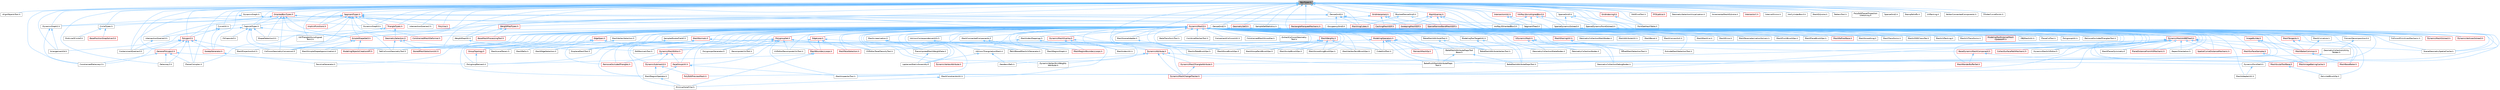 digraph "BoxTypes.h"
{
 // INTERACTIVE_SVG=YES
 // LATEX_PDF_SIZE
  bgcolor="transparent";
  edge [fontname=Helvetica,fontsize=10,labelfontname=Helvetica,labelfontsize=10];
  node [fontname=Helvetica,fontsize=10,shape=box,height=0.2,width=0.4];
  Node1 [id="Node000001",label="BoxTypes.h",height=0.2,width=0.4,color="gray40", fillcolor="grey60", style="filled", fontcolor="black",tooltip=" "];
  Node1 -> Node2 [id="edge1_Node000001_Node000002",dir="back",color="steelblue1",style="solid",tooltip=" "];
  Node2 [id="Node000002",label="AlignObjectsTool.h",height=0.2,width=0.4,color="grey40", fillcolor="white", style="filled",URL="$da/d25/AlignObjectsTool_8h.html",tooltip=" "];
  Node1 -> Node3 [id="edge2_Node000001_Node000003",dir="back",color="steelblue1",style="solid",tooltip=" "];
  Node3 [id="Node000003",label="Arrangement2d.h",height=0.2,width=0.4,color="grey40", fillcolor="white", style="filled",URL="$de/d7e/Arrangement2d_8h.html",tooltip=" "];
  Node1 -> Node4 [id="edge3_Node000001_Node000004",dir="back",color="steelblue1",style="solid",tooltip=" "];
  Node4 [id="Node000004",label="BlockedDenseGrid3.h",height=0.2,width=0.4,color="grey40", fillcolor="white", style="filled",URL="$d1/ddb/BlockedDenseGrid3_8h.html",tooltip=" "];
  Node4 -> Node5 [id="edge4_Node000004_Node000005",dir="back",color="steelblue1",style="solid",tooltip=" "];
  Node5 [id="Node000005",label="MarchingCubes.h",height=0.2,width=0.4,color="red", fillcolor="#FFF0F0", style="filled",URL="$d8/d16/MarchingCubes_8h.html",tooltip=" "];
  Node4 -> Node9 [id="edge5_Node000004_Node000009",dir="back",color="steelblue1",style="solid",tooltip=" "];
  Node9 [id="Node000009",label="SparseNarrowBandMeshSDF.h",height=0.2,width=0.4,color="red", fillcolor="#FFF0F0", style="filled",URL="$d2/d60/SparseNarrowBandMeshSDF_8h.html",tooltip=" "];
  Node1 -> Node10 [id="edge6_Node000001_Node000010",dir="back",color="steelblue1",style="solid",tooltip=" "];
  Node10 [id="Node000010",label="CapsuleTypes.h",height=0.2,width=0.4,color="grey40", fillcolor="white", style="filled",URL="$de/dcd/CapsuleTypes_8h.html",tooltip=" "];
  Node10 -> Node11 [id="edge7_Node000010_Node000011",dir="back",color="steelblue1",style="solid",tooltip=" "];
  Node11 [id="Node000011",label="CollisionGeometryConversion.h",height=0.2,width=0.4,color="grey40", fillcolor="white", style="filled",URL="$df/d0d/CollisionGeometryConversion_8h.html",tooltip=" "];
  Node10 -> Node12 [id="edge8_Node000010_Node000012",dir="back",color="steelblue1",style="solid",tooltip=" "];
  Node12 [id="Node000012",label="ContainmentQueries3.h",height=0.2,width=0.4,color="grey40", fillcolor="white", style="filled",URL="$d5/dc8/ContainmentQueries3_8h.html",tooltip=" "];
  Node10 -> Node13 [id="edge9_Node000010_Node000013",dir="back",color="steelblue1",style="solid",tooltip=" "];
  Node13 [id="Node000013",label="FitCapsule3.h",height=0.2,width=0.4,color="grey40", fillcolor="white", style="filled",URL="$d7/d15/FitCapsule3_8h.html",tooltip=" "];
  Node10 -> Node14 [id="edge10_Node000010_Node000014",dir="back",color="steelblue1",style="solid",tooltip=" "];
  Node14 [id="Node000014",label="IntersectionQueries3.h",height=0.2,width=0.4,color="grey40", fillcolor="white", style="filled",URL="$d6/d34/IntersectionQueries3_8h.html",tooltip=" "];
  Node14 -> Node12 [id="edge11_Node000014_Node000012",dir="back",color="steelblue1",style="solid",tooltip=" "];
  Node10 -> Node15 [id="edge12_Node000010_Node000015",dir="back",color="steelblue1",style="solid",tooltip=" "];
  Node15 [id="Node000015",label="SetCollisionGeometryTool.h",height=0.2,width=0.4,color="grey40", fillcolor="white", style="filled",URL="$d0/de6/SetCollisionGeometryTool_8h.html",tooltip=" "];
  Node10 -> Node16 [id="edge13_Node000010_Node000016",dir="back",color="steelblue1",style="solid",tooltip=" "];
  Node16 [id="Node000016",label="ShapeDetection3.h",height=0.2,width=0.4,color="grey40", fillcolor="white", style="filled",URL="$de/d18/ShapeDetection3_8h.html",tooltip=" "];
  Node10 -> Node17 [id="edge14_Node000010_Node000017",dir="back",color="steelblue1",style="solid",tooltip=" "];
  Node17 [id="Node000017",label="SimpleShapeSet3.h",height=0.2,width=0.4,color="red", fillcolor="#FFF0F0", style="filled",URL="$dc/ddb/SimpleShapeSet3_8h.html",tooltip=" "];
  Node17 -> Node11 [id="edge15_Node000017_Node000011",dir="back",color="steelblue1",style="solid",tooltip=" "];
  Node17 -> Node18 [id="edge16_Node000017_Node000018",dir="back",color="steelblue1",style="solid",tooltip=" "];
  Node18 [id="Node000018",label="MeshSimpleShapeApproximation.h",height=0.2,width=0.4,color="grey40", fillcolor="white", style="filled",URL="$dd/dc1/MeshSimpleShapeApproximation_8h.html",tooltip=" "];
  Node17 -> Node19 [id="edge17_Node000017_Node000019",dir="back",color="steelblue1",style="solid",tooltip=" "];
  Node19 [id="Node000019",label="ModelingObjectsCreationAPI.h",height=0.2,width=0.4,color="red", fillcolor="#FFF0F0", style="filled",URL="$df/d4c/ModelingObjectsCreationAPI_8h.html",tooltip=" "];
  Node1 -> Node43 [id="edge18_Node000001_Node000043",dir="back",color="steelblue1",style="solid",tooltip=" "];
  Node43 [id="Node000043",label="CircleTypes.h",height=0.2,width=0.4,color="grey40", fillcolor="white", style="filled",URL="$d0/d38/CircleTypes_8h.html",tooltip=" "];
  Node43 -> Node44 [id="edge19_Node000043_Node000044",dir="back",color="steelblue1",style="solid",tooltip=" "];
  Node44 [id="Node000044",label="BasePositionSnapSolver3.h",height=0.2,width=0.4,color="red", fillcolor="#FFF0F0", style="filled",URL="$d4/d62/BasePositionSnapSolver3_8h.html",tooltip=" "];
  Node43 -> Node51 [id="edge20_Node000043_Node000051",dir="back",color="steelblue1",style="solid",tooltip=" "];
  Node51 [id="Node000051",label="DistLine3Circle3.h",height=0.2,width=0.4,color="grey40", fillcolor="white", style="filled",URL="$dc/d29/DistLine3Circle3_8h.html",tooltip=" "];
  Node1 -> Node52 [id="edge21_Node000001_Node000052",dir="back",color="steelblue1",style="solid",tooltip=" "];
  Node52 [id="Node000052",label="CollisionPrimitivesMechanic.h",height=0.2,width=0.4,color="grey40", fillcolor="white", style="filled",URL="$d7/d16/CollisionPrimitivesMechanic_8h.html",tooltip=" "];
  Node1 -> Node53 [id="edge22_Node000001_Node000053",dir="back",color="steelblue1",style="solid",tooltip=" "];
  Node53 [id="Node000053",label="ConstrainedDelaunay2.h",height=0.2,width=0.4,color="grey40", fillcolor="white", style="filled",URL="$de/dbf/ConstrainedDelaunay2_8h.html",tooltip=" "];
  Node1 -> Node12 [id="edge23_Node000001_Node000012",dir="back",color="steelblue1",style="solid",tooltip=" "];
  Node1 -> Node54 [id="edge24_Node000001_Node000054",dir="back",color="steelblue1",style="solid",tooltip=" "];
  Node54 [id="Node000054",label="ConvexDecomposition3.h",height=0.2,width=0.4,color="grey40", fillcolor="white", style="filled",URL="$d4/d2b/ConvexDecomposition3_8h.html",tooltip=" "];
  Node54 -> Node55 [id="edge25_Node000054_Node000055",dir="back",color="steelblue1",style="solid",tooltip=" "];
  Node55 [id="Node000055",label="GeometryCollectionUtility\lNodes.h",height=0.2,width=0.4,color="grey40", fillcolor="white", style="filled",URL="$d7/da4/GeometryCollectionUtilityNodes_8h.html",tooltip=" "];
  Node55 -> Node56 [id="edge26_Node000055_Node000056",dir="back",color="steelblue1",style="solid",tooltip=" "];
  Node56 [id="Node000056",label="GeometryCollectionDebugNodes.h",height=0.2,width=0.4,color="grey40", fillcolor="white", style="filled",URL="$dd/d38/GeometryCollectionDebugNodes_8h.html",tooltip=" "];
  Node1 -> Node57 [id="edge27_Node000001_Node000057",dir="back",color="steelblue1",style="solid",tooltip=" "];
  Node57 [id="Node000057",label="CubeGridTool.h",height=0.2,width=0.4,color="grey40", fillcolor="white", style="filled",URL="$d3/d38/CubeGridTool_8h.html",tooltip=" "];
  Node1 -> Node58 [id="edge28_Node000001_Node000058",dir="back",color="steelblue1",style="solid",tooltip=" "];
  Node58 [id="Node000058",label="CurveUtil.h",height=0.2,width=0.4,color="grey40", fillcolor="white", style="filled",URL="$da/d1c/CurveUtil_8h.html",tooltip=" "];
  Node58 -> Node59 [id="edge29_Node000058_Node000059",dir="back",color="steelblue1",style="solid",tooltip=" "];
  Node59 [id="Node000059",label="Polygon2.h",height=0.2,width=0.4,color="red", fillcolor="#FFF0F0", style="filled",URL="$d7/d51/Polygon2_8h.html",tooltip=" "];
  Node59 -> Node3 [id="edge30_Node000059_Node000003",dir="back",color="steelblue1",style="solid",tooltip=" "];
  Node59 -> Node53 [id="edge31_Node000059_Node000053",dir="back",color="steelblue1",style="solid",tooltip=" "];
  Node59 -> Node61 [id="edge32_Node000059_Node000061",dir="back",color="steelblue1",style="solid",tooltip=" "];
  Node61 [id="Node000061",label="Delaunay2.h",height=0.2,width=0.4,color="grey40", fillcolor="white", style="filled",URL="$d2/d4c/Delaunay2_8h.html",tooltip=" "];
  Node59 -> Node62 [id="edge33_Node000059_Node000062",dir="back",color="steelblue1",style="solid",tooltip=" "];
  Node62 [id="Node000062",label="GeneralPolygon2.h",height=0.2,width=0.4,color="red", fillcolor="#FFF0F0", style="filled",URL="$d2/d10/GeneralPolygon2_8h.html",tooltip=" "];
  Node62 -> Node53 [id="edge34_Node000062_Node000053",dir="back",color="steelblue1",style="solid",tooltip=" "];
  Node62 -> Node61 [id="edge35_Node000062_Node000061",dir="back",color="steelblue1",style="solid",tooltip=" "];
  Node62 -> Node66 [id="edge36_Node000062_Node000066",dir="back",color="steelblue1",style="solid",tooltip=" "];
  Node66 [id="Node000066",label="PlanarComplex.h",height=0.2,width=0.4,color="grey40", fillcolor="white", style="filled",URL="$dc/dcc/PlanarComplex_8h.html",tooltip=" "];
  Node62 -> Node70 [id="edge37_Node000062_Node000070",dir="back",color="steelblue1",style="solid",tooltip=" "];
  Node70 [id="Node000070",label="PolygroupRemesh.h",height=0.2,width=0.4,color="grey40", fillcolor="white", style="filled",URL="$d7/df6/PolygroupRemesh_8h.html",tooltip=" "];
  Node59 -> Node71 [id="edge38_Node000059_Node000071",dir="back",color="steelblue1",style="solid",tooltip=" "];
  Node71 [id="Node000071",label="MeshProjectionHull.h",height=0.2,width=0.4,color="grey40", fillcolor="white", style="filled",URL="$dc/d5e/MeshProjectionHull_8h.html",tooltip=" "];
  Node59 -> Node66 [id="edge39_Node000059_Node000066",dir="back",color="steelblue1",style="solid",tooltip=" "];
  Node59 -> Node73 [id="edge40_Node000059_Node000073",dir="back",color="steelblue1",style="solid",tooltip=" "];
  Node73 [id="Node000073",label="SweepGenerator.h",height=0.2,width=0.4,color="red", fillcolor="#FFF0F0", style="filled",URL="$df/dab/SweepGenerator_8h.html",tooltip=" "];
  Node73 -> Node75 [id="edge41_Node000073_Node000075",dir="back",color="steelblue1",style="solid",tooltip=" "];
  Node75 [id="Node000075",label="RevolveGenerator.h",height=0.2,width=0.4,color="grey40", fillcolor="white", style="filled",URL="$dd/d0a/RevolveGenerator_8h.html",tooltip=" "];
  Node58 -> Node73 [id="edge42_Node000058_Node000073",dir="back",color="steelblue1",style="solid",tooltip=" "];
  Node1 -> Node61 [id="edge43_Node000001_Node000061",dir="back",color="steelblue1",style="solid",tooltip=" "];
  Node1 -> Node76 [id="edge44_Node000001_Node000076",dir="back",color="steelblue1",style="solid",tooltip=" "];
  Node76 [id="Node000076",label="DenseGrid2.h",height=0.2,width=0.4,color="grey40", fillcolor="white", style="filled",URL="$dc/d2e/DenseGrid2_8h.html",tooltip=" "];
  Node76 -> Node77 [id="edge45_Node000076_Node000077",dir="back",color="steelblue1",style="solid",tooltip=" "];
  Node77 [id="Node000077",label="ImageBuilder.h",height=0.2,width=0.4,color="red", fillcolor="#FFF0F0", style="filled",URL="$da/d4a/ImageBuilder_8h.html",tooltip=" "];
  Node77 -> Node78 [id="edge46_Node000077_Node000078",dir="back",color="steelblue1",style="solid",tooltip=" "];
  Node78 [id="Node000078",label="BakeMeshAttributeMapsTool.h",height=0.2,width=0.4,color="grey40", fillcolor="white", style="filled",URL="$d8/d14/BakeMeshAttributeMapsTool_8h.html",tooltip=" "];
  Node77 -> Node82 [id="edge47_Node000077_Node000082",dir="back",color="steelblue1",style="solid",tooltip=" "];
  Node82 [id="Node000082",label="BakeMultiMeshAttributeMaps\lTool.h",height=0.2,width=0.4,color="grey40", fillcolor="white", style="filled",URL="$d7/d65/BakeMultiMeshAttributeMapsTool_8h.html",tooltip=" "];
  Node77 -> Node87 [id="edge48_Node000077_Node000087",dir="back",color="steelblue1",style="solid",tooltip=" "];
  Node87 [id="Node000087",label="MeshBakerCommon.h",height=0.2,width=0.4,color="red", fillcolor="#FFF0F0", style="filled",URL="$d9/d92/MeshBakerCommon_8h.html",tooltip=" "];
  Node87 -> Node88 [id="edge49_Node000087_Node000088",dir="back",color="steelblue1",style="solid",tooltip=" "];
  Node88 [id="Node000088",label="MeshBaseBaker.h",height=0.2,width=0.4,color="red", fillcolor="#FFF0F0", style="filled",URL="$d7/ddc/MeshBaseBaker_8h.html",tooltip=" "];
  Node76 -> Node109 [id="edge50_Node000076_Node000109",dir="back",color="steelblue1",style="solid",tooltip=" "];
  Node109 [id="Node000109",label="MeshImageBakingCache.h",height=0.2,width=0.4,color="red", fillcolor="#FFF0F0", style="filled",URL="$dd/d09/MeshImageBakingCache_8h.html",tooltip=" "];
  Node76 -> Node111 [id="edge51_Node000076_Node000111",dir="back",color="steelblue1",style="solid",tooltip=" "];
  Node111 [id="Node000111",label="SampledScalarField2.h",height=0.2,width=0.4,color="grey40", fillcolor="white", style="filled",URL="$da/db2/SampledScalarField2_8h.html",tooltip=" "];
  Node111 -> Node112 [id="edge52_Node000111_Node000112",dir="back",color="steelblue1",style="solid",tooltip=" "];
  Node112 [id="Node000112",label="DisplaceMeshTool.h",height=0.2,width=0.4,color="grey40", fillcolor="white", style="filled",URL="$da/d28/DisplaceMeshTool_8h.html",tooltip=" "];
  Node1 -> Node113 [id="edge53_Node000001_Node000113",dir="back",color="steelblue1",style="solid",tooltip=" "];
  Node113 [id="Node000113",label="DenseGrid3.h",height=0.2,width=0.4,color="grey40", fillcolor="white", style="filled",URL="$d9/da6/DenseGrid3_8h.html",tooltip=" "];
  Node113 -> Node114 [id="edge54_Node000113_Node000114",dir="back",color="steelblue1",style="solid",tooltip=" "];
  Node114 [id="Node000114",label="CachingMeshSDF.h",height=0.2,width=0.4,color="red", fillcolor="#FFF0F0", style="filled",URL="$d3/de9/CachingMeshSDF_8h.html",tooltip=" "];
  Node113 -> Node11 [id="edge55_Node000113_Node000011",dir="back",color="steelblue1",style="solid",tooltip=" "];
  Node113 -> Node5 [id="edge56_Node000113_Node000005",dir="back",color="steelblue1",style="solid",tooltip=" "];
  Node113 -> Node115 [id="edge57_Node000113_Node000115",dir="back",color="steelblue1",style="solid",tooltip=" "];
  Node115 [id="Node000115",label="OccupancyGrid3.h",height=0.2,width=0.4,color="grey40", fillcolor="white", style="filled",URL="$d5/d63/OccupancyGrid3_8h.html",tooltip=" "];
  Node113 -> Node17 [id="edge58_Node000113_Node000017",dir="back",color="steelblue1",style="solid",tooltip=" "];
  Node113 -> Node116 [id="edge59_Node000113_Node000116",dir="back",color="steelblue1",style="solid",tooltip=" "];
  Node116 [id="Node000116",label="SweepingMeshSDF.h",height=0.2,width=0.4,color="red", fillcolor="#FFF0F0", style="filled",URL="$d9/d76/SweepingMeshSDF_8h.html",tooltip=" "];
  Node1 -> Node118 [id="edge60_Node000001_Node000118",dir="back",color="steelblue1",style="solid",tooltip=" "];
  Node118 [id="Node000118",label="DynamicGraph.h",height=0.2,width=0.4,color="grey40", fillcolor="white", style="filled",URL="$d9/d3f/DynamicGraph_8h.html",tooltip=" "];
  Node118 -> Node119 [id="edge61_Node000118_Node000119",dir="back",color="steelblue1",style="solid",tooltip=" "];
  Node119 [id="Node000119",label="DynamicGraph2.h",height=0.2,width=0.4,color="grey40", fillcolor="white", style="filled",URL="$df/d51/DynamicGraph2_8h.html",tooltip=" "];
  Node119 -> Node3 [id="edge62_Node000119_Node000003",dir="back",color="steelblue1",style="solid",tooltip=" "];
  Node119 -> Node53 [id="edge63_Node000119_Node000053",dir="back",color="steelblue1",style="solid",tooltip=" "];
  Node118 -> Node120 [id="edge64_Node000118_Node000120",dir="back",color="steelblue1",style="solid",tooltip=" "];
  Node120 [id="Node000120",label="DynamicGraph3.h",height=0.2,width=0.4,color="grey40", fillcolor="white", style="filled",URL="$dd/d8e/DynamicGraph3_8h.html",tooltip=" "];
  Node120 -> Node121 [id="edge65_Node000120_Node000121",dir="back",color="steelblue1",style="solid",tooltip=" "];
  Node121 [id="Node000121",label="ConstrainedMeshDeformer.h",height=0.2,width=0.4,color="red", fillcolor="#FFF0F0", style="filled",URL="$df/ddf/ConstrainedMeshDeformer_8h.html",tooltip=" "];
  Node1 -> Node119 [id="edge66_Node000001_Node000119",dir="back",color="steelblue1",style="solid",tooltip=" "];
  Node1 -> Node120 [id="edge67_Node000001_Node000120",dir="back",color="steelblue1",style="solid",tooltip=" "];
  Node1 -> Node124 [id="edge68_Node000001_Node000124",dir="back",color="steelblue1",style="solid",tooltip=" "];
  Node124 [id="Node000124",label="DynamicMesh3.h",height=0.2,width=0.4,color="red", fillcolor="#FFF0F0", style="filled",URL="$d5/d34/DynamicMesh3_8h.html",tooltip=" "];
  Node124 -> Node78 [id="edge69_Node000124_Node000078",dir="back",color="steelblue1",style="solid",tooltip=" "];
  Node124 -> Node81 [id="edge70_Node000124_Node000081",dir="back",color="steelblue1",style="solid",tooltip=" "];
  Node81 [id="Node000081",label="BakeMeshAttributeMapsTool\lBase.h",height=0.2,width=0.4,color="grey40", fillcolor="white", style="filled",URL="$dc/d68/BakeMeshAttributeMapsToolBase_8h.html",tooltip=" "];
  Node81 -> Node78 [id="edge71_Node000081_Node000078",dir="back",color="steelblue1",style="solid",tooltip=" "];
  Node81 -> Node82 [id="edge72_Node000081_Node000082",dir="back",color="steelblue1",style="solid",tooltip=" "];
  Node124 -> Node80 [id="edge73_Node000124_Node000080",dir="back",color="steelblue1",style="solid",tooltip=" "];
  Node80 [id="Node000080",label="BakeMeshAttributeTool.h",height=0.2,width=0.4,color="grey40", fillcolor="white", style="filled",URL="$d0/d82/BakeMeshAttributeTool_8h.html",tooltip=" "];
  Node80 -> Node81 [id="edge74_Node000080_Node000081",dir="back",color="steelblue1",style="solid",tooltip=" "];
  Node80 -> Node83 [id="edge75_Node000080_Node000083",dir="back",color="steelblue1",style="solid",tooltip=" "];
  Node83 [id="Node000083",label="BakeMeshAttributeVertexTool.h",height=0.2,width=0.4,color="grey40", fillcolor="white", style="filled",URL="$d6/d76/BakeMeshAttributeVertexTool_8h.html",tooltip=" "];
  Node124 -> Node83 [id="edge76_Node000124_Node000083",dir="back",color="steelblue1",style="solid",tooltip=" "];
  Node124 -> Node82 [id="edge77_Node000124_Node000082",dir="back",color="steelblue1",style="solid",tooltip=" "];
  Node124 -> Node125 [id="edge78_Node000124_Node000125",dir="back",color="steelblue1",style="solid",tooltip=" "];
  Node125 [id="Node000125",label="BakeTransformTool.h",height=0.2,width=0.4,color="grey40", fillcolor="white", style="filled",URL="$dc/d39/BakeTransformTool_8h.html",tooltip=" "];
  Node124 -> Node126 [id="edge79_Node000124_Node000126",dir="back",color="steelblue1",style="solid",tooltip=" "];
  Node126 [id="Node000126",label="BaseDynamicMeshComponent.h",height=0.2,width=0.4,color="red", fillcolor="#FFF0F0", style="filled",URL="$d3/df4/BaseDynamicMeshComponent_8h.html",tooltip=" "];
  Node126 -> Node139 [id="edge80_Node000126_Node000139",dir="back",color="steelblue1",style="solid",tooltip=" "];
  Node139 [id="Node000139",label="MeshRenderBufferSet.h",height=0.2,width=0.4,color="red", fillcolor="#FFF0F0", style="filled",URL="$de/dc2/MeshRenderBufferSet_8h.html",tooltip=" "];
  Node126 -> Node171 [id="edge81_Node000126_Node000171",dir="back",color="steelblue1",style="solid",tooltip=" "];
  Node171 [id="Node000171",label="MeshSculptToolBase.h",height=0.2,width=0.4,color="red", fillcolor="#FFF0F0", style="filled",URL="$d8/d2a/MeshSculptToolBase_8h.html",tooltip=" "];
  Node171 -> Node173 [id="edge82_Node000171_Node000173",dir="back",color="steelblue1",style="solid",tooltip=" "];
  Node173 [id="Node000173",label="KelvinletBrushOp.h",height=0.2,width=0.4,color="grey40", fillcolor="white", style="filled",URL="$d9/d5c/KelvinletBrushOp_8h.html",tooltip=" "];
  Node124 -> Node150 [id="edge83_Node000124_Node000150",dir="back",color="steelblue1",style="solid",tooltip=" "];
  Node150 [id="Node000150",label="BaseMeshProcessingTool.h",height=0.2,width=0.4,color="red", fillcolor="#FFF0F0", style="filled",URL="$d4/d77/BaseMeshProcessingTool_8h.html",tooltip=" "];
  Node124 -> Node188 [id="edge84_Node000124_Node000188",dir="back",color="steelblue1",style="solid",tooltip=" "];
  Node188 [id="Node000188",label="CollectSurfacePathMechanic.h",height=0.2,width=0.4,color="red", fillcolor="#FFF0F0", style="filled",URL="$d5/dd0/CollectSurfacePathMechanic_8h.html",tooltip=" "];
  Node124 -> Node11 [id="edge85_Node000124_Node000011",dir="back",color="steelblue1",style="solid",tooltip=" "];
  Node124 -> Node28 [id="edge86_Node000124_Node000028",dir="back",color="steelblue1",style="solid",tooltip=" "];
  Node28 [id="Node000028",label="CombineMeshesTool.h",height=0.2,width=0.4,color="grey40", fillcolor="white", style="filled",URL="$dd/da3/CombineMeshesTool_8h.html",tooltip=" "];
  Node124 -> Node189 [id="edge87_Node000124_Node000189",dir="back",color="steelblue1",style="solid",tooltip=" "];
  Node189 [id="Node000189",label="ComponentCollisionUtil.h",height=0.2,width=0.4,color="grey40", fillcolor="white", style="filled",URL="$d9/d1c/ComponentCollisionUtil_8h.html",tooltip=" "];
  Node124 -> Node121 [id="edge88_Node000124_Node000121",dir="back",color="steelblue1",style="solid",tooltip=" "];
  Node124 -> Node190 [id="edge89_Node000124_Node000190",dir="back",color="steelblue1",style="solid",tooltip=" "];
  Node190 [id="Node000190",label="ConstrainedMeshSmoother.h",height=0.2,width=0.4,color="grey40", fillcolor="white", style="filled",URL="$d7/d9e/ConstrainedMeshSmoother_8h.html",tooltip=" "];
  Node124 -> Node54 [id="edge90_Node000124_Node000054",dir="back",color="steelblue1",style="solid",tooltip=" "];
  Node124 -> Node112 [id="edge91_Node000124_Node000112",dir="back",color="steelblue1",style="solid",tooltip=" "];
  Node124 -> Node191 [id="edge92_Node000124_Node000191",dir="back",color="steelblue1",style="solid",tooltip=" "];
  Node191 [id="Node000191",label="DynamicAttribute.h",height=0.2,width=0.4,color="red", fillcolor="#FFF0F0", style="filled",URL="$d8/db1/DynamicAttribute_8h.html",tooltip=" "];
  Node191 -> Node194 [id="edge93_Node000191_Node000194",dir="back",color="steelblue1",style="solid",tooltip=" "];
  Node194 [id="Node000194",label="DynamicMeshChangeTracker.h",height=0.2,width=0.4,color="red", fillcolor="#FFF0F0", style="filled",URL="$dd/df0/DynamicMeshChangeTracker_8h.html",tooltip=" "];
  Node191 -> Node279 [id="edge94_Node000191_Node000279",dir="back",color="steelblue1",style="solid",tooltip=" "];
  Node279 [id="Node000279",label="DynamicMeshTriangleAttribute.h",height=0.2,width=0.4,color="red", fillcolor="#FFF0F0", style="filled",URL="$d0/d85/DynamicMeshTriangleAttribute_8h.html",tooltip=" "];
  Node279 -> Node194 [id="edge95_Node000279_Node000194",dir="back",color="steelblue1",style="solid",tooltip=" "];
  Node191 -> Node280 [id="edge96_Node000191_Node000280",dir="back",color="steelblue1",style="solid",tooltip=" "];
  Node280 [id="Node000280",label="DynamicPointSet3.h",height=0.2,width=0.4,color="grey40", fillcolor="white", style="filled",URL="$d3/d32/DynamicPointSet3_8h.html",tooltip=" "];
  Node280 -> Node281 [id="edge97_Node000280_Node000281",dir="back",color="steelblue1",style="solid",tooltip=" "];
  Node281 [id="Node000281",label="MeshAdapterUtil.h",height=0.2,width=0.4,color="grey40", fillcolor="white", style="filled",URL="$d7/d6b/MeshAdapterUtil_8h.html",tooltip=" "];
  Node191 -> Node282 [id="edge98_Node000191_Node000282",dir="back",color="steelblue1",style="solid",tooltip=" "];
  Node282 [id="Node000282",label="DynamicVertexAttribute.h",height=0.2,width=0.4,color="red", fillcolor="#FFF0F0", style="filled",URL="$d4/de7/DynamicVertexAttribute_8h.html",tooltip=" "];
  Node191 -> Node283 [id="edge99_Node000191_Node000283",dir="back",color="steelblue1",style="solid",tooltip=" "];
  Node283 [id="Node000283",label="DynamicVertexSkinWeights\lAttribute.h",height=0.2,width=0.4,color="grey40", fillcolor="white", style="filled",URL="$db/d5b/DynamicVertexSkinWeightsAttribute_8h.html",tooltip=" "];
  Node124 -> Node284 [id="edge100_Node000124_Node000284",dir="back",color="steelblue1",style="solid",tooltip=" "];
  Node284 [id="Node000284",label="DynamicMeshAABBTree3.h",height=0.2,width=0.4,color="red", fillcolor="#FFF0F0", style="filled",URL="$d5/d0d/DynamicMeshAABBTree3_8h.html",tooltip=" "];
  Node284 -> Node78 [id="edge101_Node000284_Node000078",dir="back",color="steelblue1",style="solid",tooltip=" "];
  Node284 -> Node83 [id="edge102_Node000284_Node000083",dir="back",color="steelblue1",style="solid",tooltip=" "];
  Node284 -> Node188 [id="edge103_Node000284_Node000188",dir="back",color="steelblue1",style="solid",tooltip=" "];
  Node284 -> Node57 [id="edge104_Node000284_Node000057",dir="back",color="steelblue1",style="solid",tooltip=" "];
  Node284 -> Node221 [id="edge105_Node000284_Node000221",dir="back",color="steelblue1",style="solid",tooltip=" "];
  Node221 [id="Node000221",label="DynamicMeshUVEditor.h",height=0.2,width=0.4,color="grey40", fillcolor="white", style="filled",URL="$d9/d1e/DynamicMeshUVEditor_8h.html",tooltip=" "];
  Node284 -> Node87 [id="edge106_Node000284_Node000087",dir="back",color="steelblue1",style="solid",tooltip=" "];
  Node284 -> Node88 [id="edge107_Node000284_Node000088",dir="back",color="steelblue1",style="solid",tooltip=" "];
  Node284 -> Node109 [id="edge108_Node000284_Node000109",dir="back",color="steelblue1",style="solid",tooltip=" "];
  Node284 -> Node148 [id="edge109_Node000284_Node000148",dir="back",color="steelblue1",style="solid",tooltip=" "];
  Node148 [id="Node000148",label="MeshInspectorTool.h",height=0.2,width=0.4,color="grey40", fillcolor="white", style="filled",URL="$de/da1/MeshInspectorTool_8h.html",tooltip=" "];
  Node284 -> Node290 [id="edge110_Node000284_Node000290",dir="back",color="steelblue1",style="solid",tooltip=" "];
  Node290 [id="Node000290",label="MeshPlanarSymmetry.h",height=0.2,width=0.4,color="grey40", fillcolor="white", style="filled",URL="$d7/d1d/MeshPlanarSymmetry_8h.html",tooltip=" "];
  Node284 -> Node245 [id="edge111_Node000284_Node000245",dir="back",color="steelblue1",style="solid",tooltip=" "];
  Node245 [id="Node000245",label="MeshSurfaceSampler.h",height=0.2,width=0.4,color="red", fillcolor="#FFF0F0", style="filled",URL="$de/d0c/MeshSurfaceSampler_8h.html",tooltip=" "];
  Node245 -> Node109 [id="edge112_Node000245_Node000109",dir="back",color="steelblue1",style="solid",tooltip=" "];
  Node284 -> Node291 [id="edge113_Node000284_Node000291",dir="back",color="steelblue1",style="solid",tooltip=" "];
  Node291 [id="Node000291",label="PlaneDistanceFromHitMechanic.h",height=0.2,width=0.4,color="red", fillcolor="#FFF0F0", style="filled",URL="$dc/dea/PlaneDistanceFromHitMechanic_8h.html",tooltip=" "];
  Node284 -> Node166 [id="edge114_Node000284_Node000166",dir="back",color="steelblue1",style="solid",tooltip=" "];
  Node166 [id="Node000166",label="PolyEditPreviewMesh.h",height=0.2,width=0.4,color="red", fillcolor="#FFF0F0", style="filled",URL="$d2/de8/PolyEditPreviewMesh_8h.html",tooltip=" "];
  Node284 -> Node297 [id="edge115_Node000284_Node000297",dir="back",color="steelblue1",style="solid",tooltip=" "];
  Node297 [id="Node000297",label="RemeshMeshOp.h",height=0.2,width=0.4,color="red", fillcolor="#FFF0F0", style="filled",URL="$d5/d2c/RemeshMeshOp_8h.html",tooltip=" "];
  Node284 -> Node298 [id="edge116_Node000284_Node000298",dir="back",color="steelblue1",style="solid",tooltip=" "];
  Node298 [id="Node000298",label="RepairOrientation.h",height=0.2,width=0.4,color="grey40", fillcolor="white", style="filled",URL="$dc/d47/RepairOrientation_8h.html",tooltip=" "];
  Node284 -> Node170 [id="edge117_Node000284_Node000170",dir="back",color="steelblue1",style="solid",tooltip=" "];
  Node170 [id="Node000170",label="SceneGeometrySpatialCache.h",height=0.2,width=0.4,color="grey40", fillcolor="white", style="filled",URL="$d6/d6f/SceneGeometrySpatialCache_8h.html",tooltip=" "];
  Node284 -> Node299 [id="edge118_Node000284_Node000299",dir="back",color="steelblue1",style="solid",tooltip=" "];
  Node299 [id="Node000299",label="SpatialCurveDistanceMechanic.h",height=0.2,width=0.4,color="red", fillcolor="#FFF0F0", style="filled",URL="$d3/d29/SpatialCurveDistanceMechanic_8h.html",tooltip=" "];
  Node284 -> Node169 [id="edge119_Node000284_Node000169",dir="back",color="steelblue1",style="solid",tooltip=" "];
  Node169 [id="Node000169",label="UVEditorTexelDensityTool.h",height=0.2,width=0.4,color="grey40", fillcolor="white", style="filled",URL="$d0/d8b/UVEditorTexelDensityTool_8h.html",tooltip=" "];
  Node124 -> Node194 [id="edge120_Node000124_Node000194",dir="back",color="steelblue1",style="solid",tooltip=" "];
  Node124 -> Node208 [id="edge121_Node000124_Node000208",dir="back",color="steelblue1",style="solid",tooltip=" "];
  Node208 [id="Node000208",label="DynamicMeshEditor.h",height=0.2,width=0.4,color="red", fillcolor="#FFF0F0", style="filled",URL="$d2/db3/DynamicMeshEditor_8h.html",tooltip=" "];
  Node208 -> Node209 [id="edge122_Node000208_Node000209",dir="back",color="steelblue1",style="solid",tooltip=" "];
  Node209 [id="Node000209",label="DynamicSubmesh3.h",height=0.2,width=0.4,color="red", fillcolor="#FFF0F0", style="filled",URL="$df/d5e/DynamicSubmesh3_8h.html",tooltip=" "];
  Node209 -> Node210 [id="edge123_Node000209_Node000210",dir="back",color="steelblue1",style="solid",tooltip=" "];
  Node210 [id="Node000210",label="MeshRegionOperator.h",height=0.2,width=0.4,color="grey40", fillcolor="white", style="filled",URL="$db/d2c/MeshRegionOperator_8h.html",tooltip=" "];
  Node210 -> Node211 [id="edge124_Node000210_Node000211",dir="back",color="steelblue1",style="solid",tooltip=" "];
  Node211 [id="Node000211",label="MinimalHoleFiller.h",height=0.2,width=0.4,color="grey40", fillcolor="white", style="filled",URL="$dc/d8e/MinimalHoleFiller_8h.html",tooltip=" "];
  Node209 -> Node166 [id="edge125_Node000209_Node000166",dir="back",color="steelblue1",style="solid",tooltip=" "];
  Node208 -> Node215 [id="edge126_Node000208_Node000215",dir="back",color="steelblue1",style="solid",tooltip=" "];
  Node215 [id="Node000215",label="FaceGroupUtil.h",height=0.2,width=0.4,color="red", fillcolor="#FFF0F0", style="filled",URL="$d6/d29/FaceGroupUtil_8h.html",tooltip=" "];
  Node215 -> Node148 [id="edge127_Node000215_Node000148",dir="back",color="steelblue1",style="solid",tooltip=" "];
  Node215 -> Node210 [id="edge128_Node000215_Node000210",dir="back",color="steelblue1",style="solid",tooltip=" "];
  Node208 -> Node219 [id="edge129_Node000208_Node000219",dir="back",color="steelblue1",style="solid",tooltip=" "];
  Node219 [id="Node000219",label="RemoveOccludedTriangles.h",height=0.2,width=0.4,color="red", fillcolor="#FFF0F0", style="filled",URL="$dc/d7b/RemoveOccludedTriangles_8h.html",tooltip=" "];
  Node124 -> Node300 [id="edge130_Node000124_Node000300",dir="back",color="steelblue1",style="solid",tooltip=" "];
  Node300 [id="Node000300",label="DynamicMeshOctree3.h",height=0.2,width=0.4,color="red", fillcolor="#FFF0F0", style="filled",URL="$d8/d9f/DynamicMeshOctree3_8h.html",tooltip=" "];
  Node124 -> Node301 [id="edge131_Node000124_Node000301",dir="back",color="steelblue1",style="solid",tooltip=" "];
  Node301 [id="Node000301",label="DynamicMeshOverlay.h",height=0.2,width=0.4,color="red", fillcolor="#FFF0F0", style="filled",URL="$de/d26/DynamicMeshOverlay_8h.html",tooltip=" "];
  Node301 -> Node194 [id="edge132_Node000301_Node000194",dir="back",color="steelblue1",style="solid",tooltip=" "];
  Node301 -> Node302 [id="edge133_Node000301_Node000302",dir="back",color="steelblue1",style="solid",tooltip=" "];
  Node302 [id="Node000302",label="MeshIndexUtil.h",height=0.2,width=0.4,color="grey40", fillcolor="white", style="filled",URL="$db/d70/MeshIndexUtil_8h.html",tooltip=" "];
  Node301 -> Node303 [id="edge134_Node000301_Node000303",dir="back",color="steelblue1",style="solid",tooltip=" "];
  Node303 [id="Node000303",label="MeshRegionBoundaryLoops.h",height=0.2,width=0.4,color="red", fillcolor="#FFF0F0", style="filled",URL="$d0/d20/MeshRegionBoundaryLoops_8h.html",tooltip=" "];
  Node124 -> Node279 [id="edge135_Node000124_Node000279",dir="back",color="steelblue1",style="solid",tooltip=" "];
  Node124 -> Node221 [id="edge136_Node000124_Node000221",dir="back",color="steelblue1",style="solid",tooltip=" "];
  Node124 -> Node209 [id="edge137_Node000124_Node000209",dir="back",color="steelblue1",style="solid",tooltip=" "];
  Node124 -> Node282 [id="edge138_Node000124_Node000282",dir="back",color="steelblue1",style="solid",tooltip=" "];
  Node124 -> Node283 [id="edge139_Node000124_Node000283",dir="back",color="steelblue1",style="solid",tooltip=" "];
  Node124 -> Node307 [id="edge140_Node000124_Node000307",dir="back",color="steelblue1",style="solid",tooltip=" "];
  Node307 [id="Node000307",label="DynamicVerticesOctree3.h",height=0.2,width=0.4,color="red", fillcolor="#FFF0F0", style="filled",URL="$df/d7e/DynamicVerticesOctree3_8h.html",tooltip=" "];
  Node124 -> Node308 [id="edge141_Node000124_Node000308",dir="back",color="steelblue1",style="solid",tooltip=" "];
  Node308 [id="Node000308",label="EdgeLoop.h",height=0.2,width=0.4,color="red", fillcolor="#FFF0F0", style="filled",URL="$d7/df0/EdgeLoop_8h.html",tooltip=" "];
  Node308 -> Node208 [id="edge142_Node000308_Node000208",dir="back",color="steelblue1",style="solid",tooltip=" "];
  Node308 -> Node309 [id="edge143_Node000308_Node000309",dir="back",color="steelblue1",style="solid",tooltip=" "];
  Node309 [id="Node000309",label="MeshBoundaryLoops.h",height=0.2,width=0.4,color="red", fillcolor="#FFF0F0", style="filled",URL="$d2/d9c/MeshBoundaryLoops_8h.html",tooltip=" "];
  Node309 -> Node211 [id="edge144_Node000309_Node000211",dir="back",color="steelblue1",style="solid",tooltip=" "];
  Node309 -> Node70 [id="edge145_Node000309_Node000070",dir="back",color="steelblue1",style="solid",tooltip=" "];
  Node308 -> Node310 [id="edge146_Node000308_Node000310",dir="back",color="steelblue1",style="solid",tooltip=" "];
  Node310 [id="Node000310",label="MeshFaceSelection.h",height=0.2,width=0.4,color="red", fillcolor="#FFF0F0", style="filled",URL="$de/de2/MeshFaceSelection_8h.html",tooltip=" "];
  Node308 -> Node303 [id="edge147_Node000308_Node000303",dir="back",color="steelblue1",style="solid",tooltip=" "];
  Node124 -> Node311 [id="edge148_Node000124_Node000311",dir="back",color="steelblue1",style="solid",tooltip=" "];
  Node311 [id="Node000311",label="EdgeSpan.h",height=0.2,width=0.4,color="red", fillcolor="#FFF0F0", style="filled",URL="$d5/d02/EdgeSpan_8h.html",tooltip=" "];
  Node311 -> Node223 [id="edge149_Node000311_Node000223",dir="back",color="steelblue1",style="solid",tooltip=" "];
  Node223 [id="Node000223",label="GroupTopology.h",height=0.2,width=0.4,color="red", fillcolor="#FFF0F0", style="filled",URL="$d3/d84/GroupTopology_8h.html",tooltip=" "];
  Node223 -> Node70 [id="edge150_Node000223_Node000070",dir="back",color="steelblue1",style="solid",tooltip=" "];
  Node311 -> Node309 [id="edge151_Node000311_Node000309",dir="back",color="steelblue1",style="solid",tooltip=" "];
  Node311 -> Node313 [id="edge152_Node000311_Node000313",dir="back",color="steelblue1",style="solid",tooltip=" "];
  Node313 [id="Node000313",label="MeshPaths.h",height=0.2,width=0.4,color="grey40", fillcolor="white", style="filled",URL="$d4/d5f/MeshPaths_8h.html",tooltip=" "];
  Node124 -> Node153 [id="edge153_Node000124_Node000153",dir="back",color="steelblue1",style="solid",tooltip=" "];
  Node153 [id="Node000153",label="EditNormalsTool.h",height=0.2,width=0.4,color="grey40", fillcolor="white", style="filled",URL="$de/d53/EditNormalsTool_8h.html",tooltip=" "];
  Node124 -> Node38 [id="edge154_Node000124_Node000038",dir="back",color="steelblue1",style="solid",tooltip=" "];
  Node38 [id="Node000038",label="ExtractCollisionGeometry\lTool.h",height=0.2,width=0.4,color="grey40", fillcolor="white", style="filled",URL="$d6/dbd/ExtractCollisionGeometryTool_8h.html",tooltip=" "];
  Node124 -> Node315 [id="edge155_Node000124_Node000315",dir="back",color="steelblue1",style="solid",tooltip=" "];
  Node315 [id="Node000315",label="ExtrudeMeshSelectionTool.h",height=0.2,width=0.4,color="grey40", fillcolor="white", style="filled",URL="$dc/d31/ExtrudeMeshSelectionTool_8h.html",tooltip=" "];
  Node124 -> Node215 [id="edge156_Node000124_Node000215",dir="back",color="steelblue1",style="solid",tooltip=" "];
  Node124 -> Node316 [id="edge157_Node000124_Node000316",dir="back",color="steelblue1",style="solid",tooltip=" "];
  Node316 [id="Node000316",label="GeodesicPath.h",height=0.2,width=0.4,color="grey40", fillcolor="white", style="filled",URL="$d5/de5/GeodesicPath_8h.html",tooltip=" "];
  Node124 -> Node56 [id="edge158_Node000124_Node000056",dir="back",color="steelblue1",style="solid",tooltip=" "];
  Node124 -> Node202 [id="edge159_Node000124_Node000202",dir="back",color="steelblue1",style="solid",tooltip=" "];
  Node202 [id="Node000202",label="GeometryCollectionMakeNodes.h",height=0.2,width=0.4,color="grey40", fillcolor="white", style="filled",URL="$d6/d20/GeometryCollectionMakeNodes_8h.html",tooltip=" "];
  Node124 -> Node201 [id="edge160_Node000124_Node000201",dir="back",color="steelblue1",style="solid",tooltip=" "];
  Node201 [id="Node000201",label="GeometryCollectionMeshNodes.h",height=0.2,width=0.4,color="grey40", fillcolor="white", style="filled",URL="$d7/d46/GeometryCollectionMeshNodes_8h.html",tooltip=" "];
  Node124 -> Node203 [id="edge161_Node000124_Node000203",dir="back",color="steelblue1",style="solid",tooltip=" "];
  Node203 [id="Node000203",label="GeometryCollectionNodes.h",height=0.2,width=0.4,color="grey40", fillcolor="white", style="filled",URL="$d6/d73/GeometryCollectionNodes_8h.html",tooltip=" "];
  Node124 -> Node223 [id="edge162_Node000124_Node000223",dir="back",color="steelblue1",style="solid",tooltip=" "];
  Node124 -> Node317 [id="edge163_Node000124_Node000317",dir="back",color="steelblue1",style="solid",tooltip=" "];
  Node317 [id="Node000317",label="IntrinsicCorrespondenceUtils.h",height=0.2,width=0.4,color="grey40", fillcolor="white", style="filled",URL="$dd/d68/IntrinsicCorrespondenceUtils_8h.html",tooltip=" "];
  Node317 -> Node318 [id="edge164_Node000317_Node000318",dir="back",color="steelblue1",style="solid",tooltip=" "];
  Node318 [id="Node000318",label="IntrinsicTriangulationMesh.h",height=0.2,width=0.4,color="grey40", fillcolor="white", style="filled",URL="$d7/d38/IntrinsicTriangulationMesh_8h.html",tooltip=" "];
  Node318 -> Node316 [id="edge165_Node000318_Node000316",dir="back",color="steelblue1",style="solid",tooltip=" "];
  Node318 -> Node319 [id="edge166_Node000318_Node000319",dir="back",color="steelblue1",style="solid",tooltip=" "];
  Node319 [id="Node000319",label="LaplacianMatrixAssembly.h",height=0.2,width=0.4,color="grey40", fillcolor="white", style="filled",URL="$d4/dff/LaplacianMatrixAssembly_8h.html",tooltip=" "];
  Node124 -> Node318 [id="edge167_Node000124_Node000318",dir="back",color="steelblue1",style="solid",tooltip=" "];
  Node124 -> Node173 [id="edge168_Node000124_Node000173",dir="back",color="steelblue1",style="solid",tooltip=" "];
  Node124 -> Node319 [id="edge169_Node000124_Node000319",dir="back",color="steelblue1",style="solid",tooltip=" "];
  Node124 -> Node281 [id="edge170_Node000124_Node000281",dir="back",color="steelblue1",style="solid",tooltip=" "];
  Node124 -> Node232 [id="edge171_Node000124_Node000232",dir="back",color="steelblue1",style="solid",tooltip=" "];
  Node232 [id="Node000232",label="MeshAttributeUtil.h",height=0.2,width=0.4,color="grey40", fillcolor="white", style="filled",URL="$d6/db6/MeshAttributeUtil_8h.html",tooltip=" "];
  Node124 -> Node87 [id="edge172_Node000124_Node000087",dir="back",color="steelblue1",style="solid",tooltip=" "];
  Node124 -> Node88 [id="edge173_Node000124_Node000088",dir="back",color="steelblue1",style="solid",tooltip=" "];
  Node124 -> Node320 [id="edge174_Node000124_Node000320",dir="back",color="steelblue1",style="solid",tooltip=" "];
  Node320 [id="Node000320",label="MeshBevel.h",height=0.2,width=0.4,color="grey40", fillcolor="white", style="filled",URL="$de/d89/MeshBevel_8h.html",tooltip=" "];
  Node124 -> Node309 [id="edge175_Node000124_Node000309",dir="back",color="steelblue1",style="solid",tooltip=" "];
  Node124 -> Node321 [id="edge176_Node000124_Node000321",dir="back",color="steelblue1",style="solid",tooltip=" "];
  Node321 [id="Node000321",label="MeshConnectedComponents.h",height=0.2,width=0.4,color="grey40", fillcolor="white", style="filled",URL="$dc/d07/MeshConnectedComponents_8h.html",tooltip=" "];
  Node321 -> Node322 [id="edge177_Node000321_Node000322",dir="back",color="steelblue1",style="solid",tooltip=" "];
  Node322 [id="Node000322",label="MeshRegionGraph.h",height=0.2,width=0.4,color="grey40", fillcolor="white", style="filled",URL="$d4/d1b/MeshRegionGraph_8h.html",tooltip=" "];
  Node321 -> Node256 [id="edge178_Node000321_Node000256",dir="back",color="steelblue1",style="solid",tooltip=" "];
  Node256 [id="Node000256",label="PatchBasedMeshUVGenerator.h",height=0.2,width=0.4,color="grey40", fillcolor="white", style="filled",URL="$df/df3/PatchBasedMeshUVGenerator_8h.html",tooltip=" "];
  Node124 -> Node233 [id="edge179_Node000124_Node000233",dir="back",color="steelblue1",style="solid",tooltip=" "];
  Node233 [id="Node000233",label="MeshConstraintsUtil.h",height=0.2,width=0.4,color="grey40", fillcolor="white", style="filled",URL="$d6/d05/MeshConstraintsUtil_8h.html",tooltip=" "];
  Node233 -> Node211 [id="edge180_Node000233_Node000211",dir="back",color="steelblue1",style="solid",tooltip=" "];
  Node124 -> Node323 [id="edge181_Node000124_Node000323",dir="back",color="steelblue1",style="solid",tooltip=" "];
  Node323 [id="Node000323",label="MeshConvexHull.h",height=0.2,width=0.4,color="grey40", fillcolor="white", style="filled",URL="$dd/d4b/MeshConvexHull_8h.html",tooltip=" "];
  Node124 -> Node324 [id="edge182_Node000124_Node000324",dir="back",color="steelblue1",style="solid",tooltip=" "];
  Node324 [id="Node000324",label="MeshCurvature.h",height=0.2,width=0.4,color="grey40", fillcolor="white", style="filled",URL="$d1/d2b/MeshCurvature_8h.html",tooltip=" "];
  Node324 -> Node87 [id="edge183_Node000324_Node000087",dir="back",color="steelblue1",style="solid",tooltip=" "];
  Node124 -> Node325 [id="edge184_Node000124_Node000325",dir="back",color="steelblue1",style="solid",tooltip=" "];
  Node325 [id="Node000325",label="MeshEdgeSelection.h",height=0.2,width=0.4,color="grey40", fillcolor="white", style="filled",URL="$d2/d19/MeshEdgeSelection_8h.html",tooltip=" "];
  Node124 -> Node310 [id="edge185_Node000124_Node000310",dir="back",color="steelblue1",style="solid",tooltip=" "];
  Node124 -> Node326 [id="edge186_Node000124_Node000326",dir="back",color="steelblue1",style="solid",tooltip=" "];
  Node326 [id="Node000326",label="MeshGroupPaintBrushOps.h",height=0.2,width=0.4,color="grey40", fillcolor="white", style="filled",URL="$d4/df8/MeshGroupPaintBrushOps_8h.html",tooltip=" "];
  Node124 -> Node109 [id="edge187_Node000124_Node000109",dir="back",color="steelblue1",style="solid",tooltip=" "];
  Node124 -> Node327 [id="edge188_Node000124_Node000327",dir="back",color="steelblue1",style="solid",tooltip=" "];
  Node327 [id="Node000327",label="MeshIndexMappings.h",height=0.2,width=0.4,color="grey40", fillcolor="white", style="filled",URL="$dc/db4/MeshIndexMappings_8h.html",tooltip=" "];
  Node327 -> Node191 [id="edge189_Node000327_Node000191",dir="back",color="steelblue1",style="solid",tooltip=" "];
  Node327 -> Node208 [id="edge190_Node000327_Node000208",dir="back",color="steelblue1",style="solid",tooltip=" "];
  Node124 -> Node302 [id="edge191_Node000124_Node000302",dir="back",color="steelblue1",style="solid",tooltip=" "];
  Node124 -> Node238 [id="edge192_Node000124_Node000238",dir="back",color="steelblue1",style="solid",tooltip=" "];
  Node238 [id="Node000238",label="MeshInflateBrushOps.h",height=0.2,width=0.4,color="grey40", fillcolor="white", style="filled",URL="$d7/d16/MeshInflateBrushOps_8h.html",tooltip=" "];
  Node124 -> Node148 [id="edge193_Node000124_Node000148",dir="back",color="steelblue1",style="solid",tooltip=" "];
  Node124 -> Node328 [id="edge194_Node000124_Node000328",dir="back",color="steelblue1",style="solid",tooltip=" "];
  Node328 [id="Node000328",label="MeshLinearization.h",height=0.2,width=0.4,color="grey40", fillcolor="white", style="filled",URL="$d5/da8/MeshLinearization_8h.html",tooltip=" "];
  Node328 -> Node319 [id="edge195_Node000328_Node000319",dir="back",color="steelblue1",style="solid",tooltip=" "];
  Node328 -> Node329 [id="edge196_Node000328_Node000329",dir="back",color="steelblue1",style="solid",tooltip=" "];
  Node329 [id="Node000329",label="PrecomputedMeshWeightData.h",height=0.2,width=0.4,color="grey40", fillcolor="white", style="filled",URL="$d7/def/PrecomputedMeshWeightData_8h.html",tooltip=" "];
  Node329 -> Node319 [id="edge197_Node000329_Node000319",dir="back",color="steelblue1",style="solid",tooltip=" "];
  Node124 -> Node330 [id="edge198_Node000124_Node000330",dir="back",color="steelblue1",style="solid",tooltip=" "];
  Node330 [id="Node000330",label="MeshMeshCut.h",height=0.2,width=0.4,color="grey40", fillcolor="white", style="filled",URL="$de/d82/MeshMeshCut_8h.html",tooltip=" "];
  Node124 -> Node331 [id="edge199_Node000124_Node000331",dir="back",color="steelblue1",style="solid",tooltip=" "];
  Node331 [id="Node000331",label="MeshMirror.h",height=0.2,width=0.4,color="grey40", fillcolor="white", style="filled",URL="$d9/d6a/MeshMirror_8h.html",tooltip=" "];
  Node124 -> Node240 [id="edge200_Node000124_Node000240",dir="back",color="steelblue1",style="solid",tooltip=" "];
  Node240 [id="Node000240",label="MeshMoveBrushOps.h",height=0.2,width=0.4,color="grey40", fillcolor="white", style="filled",URL="$dd/dcb/MeshMoveBrushOps_8h.html",tooltip=" "];
  Node124 -> Node236 [id="edge201_Node000124_Node000236",dir="back",color="steelblue1",style="solid",tooltip=" "];
  Node236 [id="Node000236",label="MeshNormals.h",height=0.2,width=0.4,color="red", fillcolor="#FFF0F0", style="filled",URL="$d2/d57/MeshNormals_8h.html",tooltip=" "];
  Node236 -> Node112 [id="edge202_Node000236_Node000112",dir="back",color="steelblue1",style="solid",tooltip=" "];
  Node236 -> Node238 [id="edge203_Node000236_Node000238",dir="back",color="steelblue1",style="solid",tooltip=" "];
  Node236 -> Node239 [id="edge204_Node000236_Node000239",dir="back",color="steelblue1",style="solid",tooltip=" "];
  Node239 [id="Node000239",label="MeshLocalParam.h",height=0.2,width=0.4,color="grey40", fillcolor="white", style="filled",URL="$dd/d00/MeshLocalParam_8h.html",tooltip=" "];
  Node236 -> Node240 [id="edge205_Node000236_Node000240",dir="back",color="steelblue1",style="solid",tooltip=" "];
  Node236 -> Node210 [id="edge206_Node000236_Node000210",dir="back",color="steelblue1",style="solid",tooltip=" "];
  Node236 -> Node241 [id="edge207_Node000236_Node000241",dir="back",color="steelblue1",style="solid",tooltip=" "];
  Node241 [id="Node000241",label="MeshSculptBrushOps.h",height=0.2,width=0.4,color="grey40", fillcolor="white", style="filled",URL="$d1/dc9/MeshSculptBrushOps_8h.html",tooltip=" "];
  Node236 -> Node243 [id="edge208_Node000236_Node000243",dir="back",color="steelblue1",style="solid",tooltip=" "];
  Node243 [id="Node000243",label="MeshSmoothingBrushOps.h",height=0.2,width=0.4,color="grey40", fillcolor="white", style="filled",URL="$dd/d1d/MeshSmoothingBrushOps_8h.html",tooltip=" "];
  Node236 -> Node70 [id="edge209_Node000236_Node000070",dir="back",color="steelblue1",style="solid",tooltip=" "];
  Node236 -> Node219 [id="edge210_Node000236_Node000219",dir="back",color="steelblue1",style="solid",tooltip=" "];
  Node124 -> Node332 [id="edge211_Node000124_Node000332",dir="back",color="steelblue1",style="solid",tooltip=" "];
  Node332 [id="Node000332",label="MeshParameterizationSolvers.h",height=0.2,width=0.4,color="grey40", fillcolor="white", style="filled",URL="$d0/d92/MeshParameterizationSolvers_8h.html",tooltip=" "];
  Node124 -> Node313 [id="edge212_Node000124_Node000313",dir="back",color="steelblue1",style="solid",tooltip=" "];
  Node124 -> Node333 [id="edge213_Node000124_Node000333",dir="back",color="steelblue1",style="solid",tooltip=" "];
  Node333 [id="Node000333",label="MeshPinchBrushOps.h",height=0.2,width=0.4,color="grey40", fillcolor="white", style="filled",URL="$dc/dbe/MeshPinchBrushOps_8h.html",tooltip=" "];
  Node124 -> Node290 [id="edge214_Node000124_Node000290",dir="back",color="steelblue1",style="solid",tooltip=" "];
  Node124 -> Node334 [id="edge215_Node000124_Node000334",dir="back",color="steelblue1",style="solid",tooltip=" "];
  Node334 [id="Node000334",label="MeshPlaneBrushOps.h",height=0.2,width=0.4,color="grey40", fillcolor="white", style="filled",URL="$de/d05/MeshPlaneBrushOps_8h.html",tooltip=" "];
  Node124 -> Node71 [id="edge216_Node000124_Node000071",dir="back",color="steelblue1",style="solid",tooltip=" "];
  Node124 -> Node335 [id="edge217_Node000124_Node000335",dir="back",color="steelblue1",style="solid",tooltip=" "];
  Node335 [id="Node000335",label="MeshRefinerBase.h",height=0.2,width=0.4,color="red", fillcolor="#FFF0F0", style="filled",URL="$dc/d16/MeshRefinerBase_8h.html",tooltip=" "];
  Node124 -> Node303 [id="edge218_Node000124_Node000303",dir="back",color="steelblue1",style="solid",tooltip=" "];
  Node124 -> Node322 [id="edge219_Node000124_Node000322",dir="back",color="steelblue1",style="solid",tooltip=" "];
  Node124 -> Node210 [id="edge220_Node000124_Node000210",dir="back",color="steelblue1",style="solid",tooltip=" "];
  Node124 -> Node139 [id="edge221_Node000124_Node000139",dir="back",color="steelblue1",style="solid",tooltip=" "];
  Node124 -> Node339 [id="edge222_Node000124_Node000339",dir="back",color="steelblue1",style="solid",tooltip=" "];
  Node339 [id="Node000339",label="MeshSceneAdapter.h",height=0.2,width=0.4,color="grey40", fillcolor="white", style="filled",URL="$d3/d05/MeshSceneAdapter_8h.html",tooltip=" "];
  Node339 -> Node82 [id="edge223_Node000339_Node000082",dir="back",color="steelblue1",style="solid",tooltip=" "];
  Node124 -> Node241 [id="edge224_Node000124_Node000241",dir="back",color="steelblue1",style="solid",tooltip=" "];
  Node124 -> Node340 [id="edge225_Node000124_Node000340",dir="back",color="steelblue1",style="solid",tooltip=" "];
  Node340 [id="Node000340",label="MeshSharingUtil.h",height=0.2,width=0.4,color="red", fillcolor="#FFF0F0", style="filled",URL="$db/def/MeshSharingUtil_8h.html",tooltip=" "];
  Node340 -> Node315 [id="edge226_Node000340_Node000315",dir="back",color="steelblue1",style="solid",tooltip=" "];
  Node340 -> Node342 [id="edge227_Node000340_Node000342",dir="back",color="steelblue1",style="solid",tooltip=" "];
  Node342 [id="Node000342",label="OffsetMeshSelectionTool.h",height=0.2,width=0.4,color="grey40", fillcolor="white", style="filled",URL="$d8/d2e/OffsetMeshSelectionTool_8h.html",tooltip=" "];
  Node124 -> Node18 [id="edge228_Node000124_Node000018",dir="back",color="steelblue1",style="solid",tooltip=" "];
  Node124 -> Node344 [id="edge229_Node000124_Node000344",dir="back",color="steelblue1",style="solid",tooltip=" "];
  Node344 [id="Node000344",label="MeshSmoothing.h",height=0.2,width=0.4,color="grey40", fillcolor="white", style="filled",URL="$d8/d47/MeshSmoothing_8h.html",tooltip=" "];
  Node124 -> Node243 [id="edge230_Node000124_Node000243",dir="back",color="steelblue1",style="solid",tooltip=" "];
  Node124 -> Node245 [id="edge231_Node000124_Node000245",dir="back",color="steelblue1",style="solid",tooltip=" "];
  Node124 -> Node251 [id="edge232_Node000124_Node000251",dir="back",color="steelblue1",style="solid",tooltip=" "];
  Node251 [id="Node000251",label="MeshTangents.h",height=0.2,width=0.4,color="red", fillcolor="#FFF0F0", style="filled",URL="$d3/d56/MeshTangents_8h.html",tooltip=" "];
  Node251 -> Node87 [id="edge233_Node000251_Node000087",dir="back",color="steelblue1",style="solid",tooltip=" "];
  Node251 -> Node88 [id="edge234_Node000251_Node000088",dir="back",color="steelblue1",style="solid",tooltip=" "];
  Node124 -> Node345 [id="edge235_Node000124_Node000345",dir="back",color="steelblue1",style="solid",tooltip=" "];
  Node345 [id="Node000345",label="MeshTransforms.h",height=0.2,width=0.4,color="grey40", fillcolor="white", style="filled",URL="$dd/d4c/MeshTransforms_8h.html",tooltip=" "];
  Node124 -> Node252 [id="edge236_Node000124_Node000252",dir="back",color="steelblue1",style="solid",tooltip=" "];
  Node252 [id="Node000252",label="MeshUDIMClassifier.h",height=0.2,width=0.4,color="grey40", fillcolor="white", style="filled",URL="$da/daf/MeshUDIMClassifier_8h.html",tooltip=" "];
  Node124 -> Node253 [id="edge237_Node000124_Node000253",dir="back",color="steelblue1",style="solid",tooltip=" "];
  Node253 [id="Node000253",label="MeshUVPacking.h",height=0.2,width=0.4,color="grey40", fillcolor="white", style="filled",URL="$d5/d78/MeshUVPacking_8h.html",tooltip=" "];
  Node124 -> Node254 [id="edge238_Node000124_Node000254",dir="back",color="steelblue1",style="solid",tooltip=" "];
  Node254 [id="Node000254",label="MeshUVTransforms.h",height=0.2,width=0.4,color="grey40", fillcolor="white", style="filled",URL="$dc/db6/MeshUVTransforms_8h.html",tooltip=" "];
  Node124 -> Node255 [id="edge239_Node000124_Node000255",dir="back",color="steelblue1",style="solid",tooltip=" "];
  Node255 [id="Node000255",label="MeshVertexPaintBrushOps.h",height=0.2,width=0.4,color="grey40", fillcolor="white", style="filled",URL="$df/d5b/MeshVertexPaintBrushOps_8h.html",tooltip=" "];
  Node124 -> Node346 [id="edge240_Node000124_Node000346",dir="back",color="steelblue1",style="solid",tooltip=" "];
  Node346 [id="Node000346",label="MeshVertexSelection.h",height=0.2,width=0.4,color="grey40", fillcolor="white", style="filled",URL="$d0/dae/MeshVertexSelection_8h.html",tooltip=" "];
  Node346 -> Node325 [id="edge241_Node000346_Node000325",dir="back",color="steelblue1",style="solid",tooltip=" "];
  Node124 -> Node347 [id="edge242_Node000124_Node000347",dir="back",color="steelblue1",style="solid",tooltip=" "];
  Node347 [id="Node000347",label="MeshWeights.h",height=0.2,width=0.4,color="red", fillcolor="#FFF0F0", style="filled",URL="$d9/d56/MeshWeights_8h.html",tooltip=" "];
  Node347 -> Node326 [id="edge243_Node000347_Node000326",dir="back",color="steelblue1",style="solid",tooltip=" "];
  Node347 -> Node238 [id="edge244_Node000347_Node000238",dir="back",color="steelblue1",style="solid",tooltip=" "];
  Node347 -> Node240 [id="edge245_Node000347_Node000240",dir="back",color="steelblue1",style="solid",tooltip=" "];
  Node347 -> Node241 [id="edge246_Node000347_Node000241",dir="back",color="steelblue1",style="solid",tooltip=" "];
  Node347 -> Node243 [id="edge247_Node000347_Node000243",dir="back",color="steelblue1",style="solid",tooltip=" "];
  Node347 -> Node255 [id="edge248_Node000347_Node000255",dir="back",color="steelblue1",style="solid",tooltip=" "];
  Node124 -> Node211 [id="edge249_Node000124_Node000211",dir="back",color="steelblue1",style="solid",tooltip=" "];
  Node124 -> Node19 [id="edge250_Node000124_Node000019",dir="back",color="steelblue1",style="solid",tooltip=" "];
  Node124 -> Node348 [id="edge251_Node000124_Node000348",dir="back",color="steelblue1",style="solid",tooltip=" "];
  Node348 [id="Node000348",label="ModelingOperators.h",height=0.2,width=0.4,color="red", fillcolor="#FFF0F0", style="filled",URL="$d8/d7a/ModelingOperators_8h.html",tooltip=" "];
  Node348 -> Node78 [id="edge252_Node000348_Node000078",dir="back",color="steelblue1",style="solid",tooltip=" "];
  Node348 -> Node81 [id="edge253_Node000348_Node000081",dir="back",color="steelblue1",style="solid",tooltip=" "];
  Node348 -> Node83 [id="edge254_Node000348_Node000083",dir="back",color="steelblue1",style="solid",tooltip=" "];
  Node348 -> Node82 [id="edge255_Node000348_Node000082",dir="back",color="steelblue1",style="solid",tooltip=" "];
  Node348 -> Node57 [id="edge256_Node000348_Node000057",dir="back",color="steelblue1",style="solid",tooltip=" "];
  Node348 -> Node297 [id="edge257_Node000348_Node000297",dir="back",color="steelblue1",style="solid",tooltip=" "];
  Node348 -> Node15 [id="edge258_Node000348_Node000015",dir="back",color="steelblue1",style="solid",tooltip=" "];
  Node124 -> Node370 [id="edge259_Node000124_Node000370",dir="back",color="steelblue1",style="solid",tooltip=" "];
  Node370 [id="Node000370",label="ModelingToolExternalMesh\lUpdateAPI.h",height=0.2,width=0.4,color="red", fillcolor="#FFF0F0", style="filled",URL="$d0/da5/ModelingToolExternalMeshUpdateAPI_8h.html",tooltip=" "];
  Node124 -> Node371 [id="edge260_Node000124_Node000371",dir="back",color="steelblue1",style="solid",tooltip=" "];
  Node371 [id="Node000371",label="ModelingToolTargetUtil.h",height=0.2,width=0.4,color="grey40", fillcolor="white", style="filled",URL="$d1/d5d/ModelingToolTargetUtil_8h.html",tooltip=" "];
  Node371 -> Node78 [id="edge261_Node000371_Node000078",dir="back",color="steelblue1",style="solid",tooltip=" "];
  Node371 -> Node83 [id="edge262_Node000371_Node000083",dir="back",color="steelblue1",style="solid",tooltip=" "];
  Node124 -> Node372 [id="edge263_Node000124_Node000372",dir="back",color="steelblue1",style="solid",tooltip=" "];
  Node372 [id="Node000372",label="OBJMeshUtil.h",height=0.2,width=0.4,color="grey40", fillcolor="white", style="filled",URL="$d7/dbe/OBJMeshUtil_8h.html",tooltip=" "];
  Node124 -> Node342 [id="edge264_Node000124_Node000342",dir="back",color="steelblue1",style="solid",tooltip=" "];
  Node124 -> Node256 [id="edge265_Node000124_Node000256",dir="back",color="steelblue1",style="solid",tooltip=" "];
  Node124 -> Node156 [id="edge266_Node000124_Node000156",dir="back",color="steelblue1",style="solid",tooltip=" "];
  Node156 [id="Node000156",label="PlaneCutTool.h",height=0.2,width=0.4,color="grey40", fillcolor="white", style="filled",URL="$dd/def/PlaneCutTool_8h.html",tooltip=" "];
  Node124 -> Node291 [id="edge267_Node000124_Node000291",dir="back",color="steelblue1",style="solid",tooltip=" "];
  Node124 -> Node166 [id="edge268_Node000124_Node000166",dir="back",color="steelblue1",style="solid",tooltip=" "];
  Node124 -> Node70 [id="edge269_Node000124_Node000070",dir="back",color="steelblue1",style="solid",tooltip=" "];
  Node124 -> Node258 [id="edge270_Node000124_Node000258",dir="back",color="steelblue1",style="solid",tooltip=" "];
  Node258 [id="Node000258",label="PolygroupSet.h",height=0.2,width=0.4,color="red", fillcolor="#FFF0F0", style="filled",URL="$de/dbc/PolygroupSet_8h.html",tooltip=" "];
  Node258 -> Node153 [id="edge271_Node000258_Node000153",dir="back",color="steelblue1",style="solid",tooltip=" "];
  Node258 -> Node215 [id="edge272_Node000258_Node000215",dir="back",color="steelblue1",style="solid",tooltip=" "];
  Node258 -> Node148 [id="edge273_Node000258_Node000148",dir="back",color="steelblue1",style="solid",tooltip=" "];
  Node258 -> Node256 [id="edge274_Node000258_Node000256",dir="back",color="steelblue1",style="solid",tooltip=" "];
  Node258 -> Node271 [id="edge275_Node000258_Node000271",dir="back",color="steelblue1",style="solid",tooltip=" "];
  Node271 [id="Node000271",label="PolygroupsGenerator.h",height=0.2,width=0.4,color="grey40", fillcolor="white", style="filled",URL="$d4/d71/PolygroupsGenerator_8h.html",tooltip=" "];
  Node258 -> Node159 [id="edge276_Node000258_Node000159",dir="back",color="steelblue1",style="solid",tooltip=" "];
  Node159 [id="Node000159",label="RecomputeUVsTool.h",height=0.2,width=0.4,color="grey40", fillcolor="white", style="filled",URL="$d0/d92/RecomputeUVsTool_8h.html",tooltip=" "];
  Node258 -> Node15 [id="edge277_Node000258_Node000015",dir="back",color="steelblue1",style="solid",tooltip=" "];
  Node258 -> Node168 [id="edge278_Node000258_Node000168",dir="back",color="steelblue1",style="solid",tooltip=" "];
  Node168 [id="Node000168",label="UVEditorRecomputeUVsTool.h",height=0.2,width=0.4,color="grey40", fillcolor="white", style="filled",URL="$d2/db8/UVEditorRecomputeUVsTool_8h.html",tooltip=" "];
  Node258 -> Node169 [id="edge279_Node000258_Node000169",dir="back",color="steelblue1",style="solid",tooltip=" "];
  Node124 -> Node273 [id="edge280_Node000124_Node000273",dir="back",color="steelblue1",style="solid",tooltip=" "];
  Node273 [id="Node000273",label="PolygroupUtil.h",height=0.2,width=0.4,color="grey40", fillcolor="white", style="filled",URL="$df/dde/PolygroupUtil_8h.html",tooltip=" "];
  Node124 -> Node271 [id="edge281_Node000124_Node000271",dir="back",color="steelblue1",style="solid",tooltip=" "];
  Node124 -> Node329 [id="edge282_Node000124_Node000329",dir="back",color="steelblue1",style="solid",tooltip=" "];
  Node124 -> Node159 [id="edge283_Node000124_Node000159",dir="back",color="steelblue1",style="solid",tooltip=" "];
  Node124 -> Node297 [id="edge284_Node000124_Node000297",dir="back",color="steelblue1",style="solid",tooltip=" "];
  Node124 -> Node219 [id="edge285_Node000124_Node000219",dir="back",color="steelblue1",style="solid",tooltip=" "];
  Node124 -> Node162 [id="edge286_Node000124_Node000162",dir="back",color="steelblue1",style="solid",tooltip=" "];
  Node162 [id="Node000162",label="RemoveOccludedTrianglesTool.h",height=0.2,width=0.4,color="grey40", fillcolor="white", style="filled",URL="$d9/da1/RemoveOccludedTrianglesTool_8h.html",tooltip=" "];
  Node124 -> Node298 [id="edge287_Node000124_Node000298",dir="back",color="steelblue1",style="solid",tooltip=" "];
  Node124 -> Node75 [id="edge288_Node000124_Node000075",dir="back",color="steelblue1",style="solid",tooltip=" "];
  Node124 -> Node170 [id="edge289_Node000124_Node000170",dir="back",color="steelblue1",style="solid",tooltip=" "];
  Node124 -> Node15 [id="edge290_Node000124_Node000015",dir="back",color="steelblue1",style="solid",tooltip=" "];
  Node124 -> Node16 [id="edge291_Node000124_Node000016",dir="back",color="steelblue1",style="solid",tooltip=" "];
  Node124 -> Node17 [id="edge292_Node000124_Node000017",dir="back",color="steelblue1",style="solid",tooltip=" "];
  Node124 -> Node299 [id="edge293_Node000124_Node000299",dir="back",color="steelblue1",style="solid",tooltip=" "];
  Node124 -> Node373 [id="edge294_Node000124_Node000373",dir="back",color="steelblue1",style="solid",tooltip=" "];
  Node373 [id="Node000373",label="StoredMeshSelectionUtil.h",height=0.2,width=0.4,color="red", fillcolor="#FFF0F0", style="filled",URL="$d2/dbc/StoredMeshSelectionUtil_8h.html",tooltip=" "];
  Node124 -> Node199 [id="edge295_Node000124_Node000199",dir="back",color="steelblue1",style="solid",tooltip=" "];
  Node199 [id="Node000199",label="UDynamicMesh.h",height=0.2,width=0.4,color="red", fillcolor="#FFF0F0", style="filled",URL="$d3/dcc/UDynamicMesh_8h.html",tooltip=" "];
  Node199 -> Node126 [id="edge296_Node000199_Node000126",dir="back",color="steelblue1",style="solid",tooltip=" "];
  Node199 -> Node56 [id="edge297_Node000199_Node000056",dir="back",color="steelblue1",style="solid",tooltip=" "];
  Node199 -> Node202 [id="edge298_Node000199_Node000202",dir="back",color="steelblue1",style="solid",tooltip=" "];
  Node199 -> Node203 [id="edge299_Node000199_Node000203",dir="back",color="steelblue1",style="solid",tooltip=" "];
  Node124 -> Node168 [id="edge300_Node000124_Node000168",dir="back",color="steelblue1",style="solid",tooltip=" "];
  Node124 -> Node169 [id="edge301_Node000124_Node000169",dir="back",color="steelblue1",style="solid",tooltip=" "];
  Node1 -> Node280 [id="edge302_Node000001_Node000280",dir="back",color="steelblue1",style="solid",tooltip=" "];
  Node1 -> Node374 [id="edge303_Node000001_Node000374",dir="back",color="steelblue1",style="solid",tooltip=" "];
  Node374 [id="Node000374",label="EditPivotTool.h",height=0.2,width=0.4,color="grey40", fillcolor="white", style="filled",URL="$de/dc7/EditPivotTool_8h.html",tooltip=" "];
  Node1 -> Node222 [id="edge304_Node000001_Node000222",dir="back",color="steelblue1",style="solid",tooltip=" "];
  Node222 [id="Node000222",label="FFDLattice.h",height=0.2,width=0.4,color="red", fillcolor="#FFF0F0", style="filled",URL="$d1/d3e/FFDLattice_8h.html",tooltip=" "];
  Node1 -> Node62 [id="edge305_Node000001_Node000062",dir="back",color="steelblue1",style="solid",tooltip=" "];
  Node1 -> Node375 [id="edge306_Node000001_Node000375",dir="back",color="steelblue1",style="solid",tooltip=" "];
  Node375 [id="Node000375",label="GeometrySelection.h",height=0.2,width=0.4,color="red", fillcolor="#FFF0F0", style="filled",URL="$d7/d9a/GeometrySelection_8h.html",tooltip=" "];
  Node375 -> Node153 [id="edge307_Node000375_Node000153",dir="back",color="steelblue1",style="solid",tooltip=" "];
  Node375 -> Node15 [id="edge308_Node000375_Node000015",dir="back",color="steelblue1",style="solid",tooltip=" "];
  Node375 -> Node373 [id="edge309_Node000375_Node000373",dir="back",color="steelblue1",style="solid",tooltip=" "];
  Node1 -> Node378 [id="edge310_Node000001_Node000378",dir="back",color="steelblue1",style="solid",tooltip=" "];
  Node378 [id="Node000378",label="GeometrySelectionVisualization.h",height=0.2,width=0.4,color="grey40", fillcolor="white", style="filled",URL="$d1/dbd/GeometrySelectionVisualization_8h.html",tooltip=" "];
  Node1 -> Node379 [id="edge311_Node000001_Node000379",dir="back",color="steelblue1",style="solid",tooltip=" "];
  Node379 [id="Node000379",label="GeometrySet3.h",height=0.2,width=0.4,color="red", fillcolor="#FFF0F0", style="filled",URL="$d2/d39/GeometrySet3_8h.html",tooltip=" "];
  Node379 -> Node52 [id="edge312_Node000379_Node000052",dir="back",color="steelblue1",style="solid",tooltip=" "];
  Node379 -> Node57 [id="edge313_Node000379_Node000057",dir="back",color="steelblue1",style="solid",tooltip=" "];
  Node1 -> Node382 [id="edge314_Node000001_Node000382",dir="back",color="steelblue1",style="solid",tooltip=" "];
  Node382 [id="Node000382",label="GridIndexing3.h",height=0.2,width=0.4,color="red", fillcolor="#FFF0F0", style="filled",URL="$d0/d29/GridIndexing3_8h.html",tooltip=" "];
  Node382 -> Node387 [id="edge315_Node000382_Node000387",dir="back",color="steelblue1",style="solid",tooltip=" "];
  Node387 [id="Node000387",label="PointSetHashTable.h",height=0.2,width=0.4,color="grey40", fillcolor="white", style="filled",URL="$dd/d74/PointSetHashTable_8h.html",tooltip=" "];
  Node1 -> Node388 [id="edge316_Node000001_Node000388",dir="back",color="steelblue1",style="solid",tooltip=" "];
  Node388 [id="Node000388",label="GridInterpolant.h",height=0.2,width=0.4,color="red", fillcolor="#FFF0F0", style="filled",URL="$d5/d5f/GridInterpolant_8h.html",tooltip=" "];
  Node388 -> Node114 [id="edge317_Node000388_Node000114",dir="back",color="steelblue1",style="solid",tooltip=" "];
  Node388 -> Node12 [id="edge318_Node000388_Node000012",dir="back",color="steelblue1",style="solid",tooltip=" "];
  Node388 -> Node9 [id="edge319_Node000388_Node000009",dir="back",color="steelblue1",style="solid",tooltip=" "];
  Node388 -> Node116 [id="edge320_Node000388_Node000116",dir="back",color="steelblue1",style="solid",tooltip=" "];
  Node1 -> Node389 [id="edge321_Node000001_Node000389",dir="back",color="steelblue1",style="solid",tooltip=" "];
  Node389 [id="Node000389",label="ImplicitFunctions.h",height=0.2,width=0.4,color="red", fillcolor="#FFF0F0", style="filled",URL="$d4/d8e/ImplicitFunctions_8h.html",tooltip=" "];
  Node1 -> Node390 [id="edge322_Node000001_Node000390",dir="back",color="steelblue1",style="solid",tooltip=" "];
  Node390 [id="Node000390",label="IncrementalMeshDijkstra.h",height=0.2,width=0.4,color="grey40", fillcolor="white", style="filled",URL="$d0/dac/IncrementalMeshDijkstra_8h.html",tooltip=" "];
  Node1 -> Node391 [id="edge323_Node000001_Node000391",dir="back",color="steelblue1",style="solid",tooltip=" "];
  Node391 [id="Node000391",label="IntersectionQueries2.h",height=0.2,width=0.4,color="grey40", fillcolor="white", style="filled",URL="$da/d6d/IntersectionQueries2_8h.html",tooltip=" "];
  Node1 -> Node392 [id="edge324_Node000001_Node000392",dir="back",color="steelblue1",style="solid",tooltip=" "];
  Node392 [id="Node000392",label="IntersectionUtil.h",height=0.2,width=0.4,color="red", fillcolor="#FFF0F0", style="filled",URL="$dc/de5/IntersectionUtil_8h.html",tooltip=" "];
  Node392 -> Node307 [id="edge325_Node000392_Node000307",dir="back",color="steelblue1",style="solid",tooltip=" "];
  Node392 -> Node399 [id="edge326_Node000392_Node000399",dir="back",color="steelblue1",style="solid",tooltip=" "];
  Node399 [id="Node000399",label="SegmentTree3.h",height=0.2,width=0.4,color="grey40", fillcolor="white", style="filled",URL="$db/d13/SegmentTree3_8h.html",tooltip=" "];
  Node1 -> Node400 [id="edge327_Node000001_Node000400",dir="back",color="steelblue1",style="solid",tooltip=" "];
  Node400 [id="Node000400",label="Intersector1.h",height=0.2,width=0.4,color="red", fillcolor="#FFF0F0", style="filled",URL="$d3/d22/Intersector1_8h.html",tooltip=" "];
  Node1 -> Node406 [id="edge328_Node000001_Node000406",dir="back",color="steelblue1",style="solid",tooltip=" "];
  Node406 [id="Node000406",label="IntervalGizmo.h",height=0.2,width=0.4,color="grey40", fillcolor="white", style="filled",URL="$d6/d84/IntervalGizmo_8h.html",tooltip=" "];
  Node1 -> Node407 [id="edge329_Node000001_Node000407",dir="back",color="steelblue1",style="solid",tooltip=" "];
  Node407 [id="Node000407",label="IntrCylinderBox3.h",height=0.2,width=0.4,color="grey40", fillcolor="white", style="filled",URL="$da/d54/IntrCylinderBox3_8h.html",tooltip=" "];
  Node1 -> Node408 [id="edge330_Node000001_Node000408",dir="back",color="steelblue1",style="solid",tooltip=" "];
  Node408 [id="Node000408",label="IntrRay3AxisAlignedBox3.h",height=0.2,width=0.4,color="red", fillcolor="#FFF0F0", style="filled",URL="$d7/d1a/IntrRay3AxisAlignedBox3_8h.html",tooltip=" "];
  Node408 -> Node409 [id="edge331_Node000408_Node000409",dir="back",color="steelblue1",style="solid",tooltip=" "];
  Node409 [id="Node000409",label="IntrRay3OrientedBox3.h",height=0.2,width=0.4,color="grey40", fillcolor="white", style="filled",URL="$d3/d0e/IntrRay3OrientedBox3_8h.html",tooltip=" "];
  Node408 -> Node399 [id="edge332_Node000408_Node000399",dir="back",color="steelblue1",style="solid",tooltip=" "];
  Node408 -> Node410 [id="edge333_Node000408_Node000410",dir="back",color="steelblue1",style="solid",tooltip=" "];
  Node410 [id="Node000410",label="SparseDynamicOctree3.h",height=0.2,width=0.4,color="grey40", fillcolor="white", style="filled",URL="$df/d29/SparseDynamicOctree3_8h.html",tooltip=" "];
  Node410 -> Node300 [id="edge334_Node000410_Node000300",dir="back",color="steelblue1",style="solid",tooltip=" "];
  Node410 -> Node170 [id="edge335_Node000410_Node000170",dir="back",color="steelblue1",style="solid",tooltip=" "];
  Node408 -> Node411 [id="edge336_Node000408_Node000411",dir="back",color="steelblue1",style="solid",tooltip=" "];
  Node411 [id="Node000411",label="SparseDynamicPointOctree3.h",height=0.2,width=0.4,color="grey40", fillcolor="white", style="filled",URL="$d5/dba/SparseDynamicPointOctree3_8h.html",tooltip=" "];
  Node411 -> Node307 [id="edge337_Node000411_Node000307",dir="back",color="steelblue1",style="solid",tooltip=" "];
  Node1 -> Node409 [id="edge338_Node000001_Node000409",dir="back",color="steelblue1",style="solid",tooltip=" "];
  Node1 -> Node412 [id="edge339_Node000001_Node000412",dir="back",color="steelblue1",style="solid",tooltip=" "];
  Node412 [id="Node000412",label="IntrTriangle2AxisAligned\lBox2.h",height=0.2,width=0.4,color="grey40", fillcolor="white", style="filled",URL="$d3/d0e/IntrTriangle2AxisAlignedBox2_8h.html",tooltip=" "];
  Node1 -> Node5 [id="edge340_Node000001_Node000005",dir="back",color="steelblue1",style="solid",tooltip=" "];
  Node1 -> Node413 [id="edge341_Node000001_Node000413",dir="back",color="steelblue1",style="solid",tooltip=" "];
  Node413 [id="Node000413",label="MeshDijkstra.h",height=0.2,width=0.4,color="grey40", fillcolor="white", style="filled",URL="$db/d24/MeshDijkstra_8h.html",tooltip=" "];
  Node1 -> Node239 [id="edge342_Node000001_Node000239",dir="back",color="steelblue1",style="solid",tooltip=" "];
  Node1 -> Node404 [id="edge343_Node000001_Node000404",dir="back",color="steelblue1",style="solid",tooltip=" "];
  Node404 [id="Node000404",label="MeshQueries.h",height=0.2,width=0.4,color="red", fillcolor="#FFF0F0", style="filled",URL="$d1/d76/MeshQueries_8h.html",tooltip=" "];
  Node404 -> Node114 [id="edge344_Node000404_Node000114",dir="back",color="steelblue1",style="solid",tooltip=" "];
  Node404 -> Node300 [id="edge345_Node000404_Node000300",dir="back",color="steelblue1",style="solid",tooltip=" "];
  Node404 -> Node307 [id="edge346_Node000404_Node000307",dir="back",color="steelblue1",style="solid",tooltip=" "];
  Node404 -> Node9 [id="edge347_Node000404_Node000009",dir="back",color="steelblue1",style="solid",tooltip=" "];
  Node404 -> Node116 [id="edge348_Node000404_Node000116",dir="back",color="steelblue1",style="solid",tooltip=" "];
  Node1 -> Node339 [id="edge349_Node000001_Node000339",dir="back",color="steelblue1",style="solid",tooltip=" "];
  Node1 -> Node171 [id="edge350_Node000001_Node000171",dir="back",color="steelblue1",style="solid",tooltip=" "];
  Node1 -> Node414 [id="edge351_Node000001_Node000414",dir="back",color="steelblue1",style="solid",tooltip=" "];
  Node414 [id="Node000414",label="OrientedBoxTypes.h",height=0.2,width=0.4,color="red", fillcolor="#FFF0F0", style="filled",URL="$d1/dad/OrientedBoxTypes_8h.html",tooltip=" "];
  Node414 -> Node10 [id="edge352_Node000414_Node000010",dir="back",color="steelblue1",style="solid",tooltip=" "];
  Node414 -> Node43 [id="edge353_Node000414_Node000043",dir="back",color="steelblue1",style="solid",tooltip=" "];
  Node414 -> Node11 [id="edge354_Node000414_Node000011",dir="back",color="steelblue1",style="solid",tooltip=" "];
  Node414 -> Node12 [id="edge355_Node000414_Node000012",dir="back",color="steelblue1",style="solid",tooltip=" "];
  Node414 -> Node57 [id="edge356_Node000414_Node000057",dir="back",color="steelblue1",style="solid",tooltip=" "];
  Node414 -> Node14 [id="edge357_Node000414_Node000014",dir="back",color="steelblue1",style="solid",tooltip=" "];
  Node414 -> Node409 [id="edge358_Node000414_Node000409",dir="back",color="steelblue1",style="solid",tooltip=" "];
  Node414 -> Node15 [id="edge359_Node000414_Node000015",dir="back",color="steelblue1",style="solid",tooltip=" "];
  Node414 -> Node16 [id="edge360_Node000414_Node000016",dir="back",color="steelblue1",style="solid",tooltip=" "];
  Node414 -> Node17 [id="edge361_Node000414_Node000017",dir="back",color="steelblue1",style="solid",tooltip=" "];
  Node1 -> Node424 [id="edge362_Node000001_Node000424",dir="back",color="steelblue1",style="solid",tooltip=" "];
  Node424 [id="Node000424",label="PatternTool.h",height=0.2,width=0.4,color="grey40", fillcolor="white", style="filled",URL="$d1/d40/PatternTool_8h.html",tooltip=" "];
  Node1 -> Node66 [id="edge363_Node000001_Node000066",dir="back",color="steelblue1",style="solid",tooltip=" "];
  Node1 -> Node387 [id="edge364_Node000001_Node000387",dir="back",color="steelblue1",style="solid",tooltip=" "];
  Node1 -> Node425 [id="edge365_Node000001_Node000425",dir="back",color="steelblue1",style="solid",tooltip=" "];
  Node425 [id="Node000425",label="PolyEditPlanarProjection\lUVActivity.h",height=0.2,width=0.4,color="grey40", fillcolor="white", style="filled",URL="$d7/d84/PolyEditPlanarProjectionUVActivity_8h.html",tooltip=" "];
  Node1 -> Node59 [id="edge366_Node000001_Node000059",dir="back",color="steelblue1",style="solid",tooltip=" "];
  Node1 -> Node426 [id="edge367_Node000001_Node000426",dir="back",color="steelblue1",style="solid",tooltip=" "];
  Node426 [id="Node000426",label="Polyline.h",height=0.2,width=0.4,color="red", fillcolor="#FFF0F0", style="filled",URL="$d7/d94/Polyline_8h.html",tooltip=" "];
  Node1 -> Node431 [id="edge368_Node000001_Node000431",dir="back",color="steelblue1",style="solid",tooltip=" "];
  Node431 [id="Node000431",label="RectangleMarqueeMechanic.h",height=0.2,width=0.4,color="red", fillcolor="#FFF0F0", style="filled",URL="$d5/de9/RectangleMarqueeMechanic_8h.html",tooltip=" "];
  Node431 -> Node52 [id="edge369_Node000431_Node000052",dir="back",color="steelblue1",style="solid",tooltip=" "];
  Node1 -> Node432 [id="edge370_Node000001_Node000432",dir="back",color="steelblue1",style="solid",tooltip=" "];
  Node432 [id="Node000432",label="SampleSetStatistics.h",height=0.2,width=0.4,color="grey40", fillcolor="white", style="filled",URL="$d3/dbf/SampleSetStatistics_8h.html",tooltip=" "];
  Node432 -> Node324 [id="edge371_Node000432_Node000324",dir="back",color="steelblue1",style="solid",tooltip=" "];
  Node1 -> Node170 [id="edge372_Node000001_Node000170",dir="back",color="steelblue1",style="solid",tooltip=" "];
  Node1 -> Node399 [id="edge373_Node000001_Node000399",dir="back",color="steelblue1",style="solid",tooltip=" "];
  Node1 -> Node433 [id="edge374_Node000001_Node000433",dir="back",color="steelblue1",style="solid",tooltip=" "];
  Node433 [id="Node000433",label="SegmentTypes.h",height=0.2,width=0.4,color="red", fillcolor="#FFF0F0", style="filled",URL="$d6/d8b/SegmentTypes_8h.html",tooltip=" "];
  Node433 -> Node10 [id="edge375_Node000433_Node000010",dir="back",color="steelblue1",style="solid",tooltip=" "];
  Node433 -> Node11 [id="edge376_Node000433_Node000011",dir="back",color="steelblue1",style="solid",tooltip=" "];
  Node433 -> Node58 [id="edge377_Node000433_Node000058",dir="back",color="steelblue1",style="solid",tooltip=" "];
  Node433 -> Node119 [id="edge378_Node000433_Node000119",dir="back",color="steelblue1",style="solid",tooltip=" "];
  Node433 -> Node120 [id="edge379_Node000433_Node000120",dir="back",color="steelblue1",style="solid",tooltip=" "];
  Node433 -> Node375 [id="edge380_Node000433_Node000375",dir="back",color="steelblue1",style="solid",tooltip=" "];
  Node433 -> Node389 [id="edge381_Node000433_Node000389",dir="back",color="steelblue1",style="solid",tooltip=" "];
  Node433 -> Node391 [id="edge382_Node000433_Node000391",dir="back",color="steelblue1",style="solid",tooltip=" "];
  Node433 -> Node66 [id="edge383_Node000433_Node000066",dir="back",color="steelblue1",style="solid",tooltip=" "];
  Node433 -> Node59 [id="edge384_Node000433_Node000059",dir="back",color="steelblue1",style="solid",tooltip=" "];
  Node433 -> Node426 [id="edge385_Node000433_Node000426",dir="back",color="steelblue1",style="solid",tooltip=" "];
  Node433 -> Node431 [id="edge386_Node000433_Node000431",dir="back",color="steelblue1",style="solid",tooltip=" "];
  Node433 -> Node399 [id="edge387_Node000433_Node000399",dir="back",color="steelblue1",style="solid",tooltip=" "];
  Node433 -> Node17 [id="edge388_Node000433_Node000017",dir="back",color="steelblue1",style="solid",tooltip=" "];
  Node433 -> Node441 [id="edge389_Node000433_Node000441",dir="back",color="steelblue1",style="solid",tooltip=" "];
  Node441 [id="Node000441",label="TriangleTypes.h",height=0.2,width=0.4,color="red", fillcolor="#FFF0F0", style="filled",URL="$d3/d59/TriangleTypes_8h.html",tooltip=" "];
  Node441 -> Node375 [id="edge390_Node000441_Node000375",dir="back",color="steelblue1",style="solid",tooltip=" "];
  Node441 -> Node412 [id="edge391_Node000441_Node000412",dir="back",color="steelblue1",style="solid",tooltip=" "];
  Node1 -> Node410 [id="edge392_Node000001_Node000410",dir="back",color="steelblue1",style="solid",tooltip=" "];
  Node1 -> Node411 [id="edge393_Node000001_Node000411",dir="back",color="steelblue1",style="solid",tooltip=" "];
  Node1 -> Node449 [id="edge394_Node000001_Node000449",dir="back",color="steelblue1",style="solid",tooltip=" "];
  Node449 [id="Node000449",label="SparseGrid2.h",height=0.2,width=0.4,color="grey40", fillcolor="white", style="filled",URL="$da/d84/SparseGrid2_8h.html",tooltip=" "];
  Node1 -> Node450 [id="edge395_Node000001_Node000450",dir="back",color="steelblue1",style="solid",tooltip=" "];
  Node450 [id="Node000450",label="SparseGrid3.h",height=0.2,width=0.4,color="grey40", fillcolor="white", style="filled",URL="$da/d35/SparseGrid3_8h.html",tooltip=" "];
  Node450 -> Node387 [id="edge396_Node000450_Node000387",dir="back",color="steelblue1",style="solid",tooltip=" "];
  Node450 -> Node410 [id="edge397_Node000450_Node000410",dir="back",color="steelblue1",style="solid",tooltip=" "];
  Node450 -> Node411 [id="edge398_Node000450_Node000411",dir="back",color="steelblue1",style="solid",tooltip=" "];
  Node1 -> Node451 [id="edge399_Node000001_Node000451",dir="back",color="steelblue1",style="solid",tooltip=" "];
  Node451 [id="Node000451",label="StampFalloffs.h",height=0.2,width=0.4,color="grey40", fillcolor="white", style="filled",URL="$dd/d51/StampFalloffs_8h.html",tooltip=" "];
  Node1 -> Node73 [id="edge400_Node000001_Node000073",dir="back",color="steelblue1",style="solid",tooltip=" "];
  Node1 -> Node441 [id="edge401_Node000001_Node000441",dir="back",color="steelblue1",style="solid",tooltip=" "];
  Node1 -> Node452 [id="edge402_Node000001_Node000452",dir="back",color="steelblue1",style="solid",tooltip=" "];
  Node452 [id="Node000452",label="UVPacking.h",height=0.2,width=0.4,color="grey40", fillcolor="white", style="filled",URL="$da/d89/UVPacking_8h.html",tooltip=" "];
  Node1 -> Node386 [id="edge403_Node000001_Node000386",dir="back",color="steelblue1",style="solid",tooltip=" "];
  Node386 [id="Node000386",label="VertexConnectedComponents.h",height=0.2,width=0.4,color="grey40", fillcolor="white", style="filled",URL="$d3/d55/VertexConnectedComponents_8h.html",tooltip=" "];
  Node1 -> Node453 [id="edge404_Node000001_Node000453",dir="back",color="steelblue1",style="solid",tooltip=" "];
  Node453 [id="Node000453",label="WeightMapTypes.h",height=0.2,width=0.4,color="red", fillcolor="#FFF0F0", style="filled",URL="$d1/dbb/WeightMapTypes_8h.html",tooltip=" "];
  Node453 -> Node150 [id="edge405_Node000453_Node000150",dir="back",color="steelblue1",style="solid",tooltip=" "];
  Node453 -> Node454 [id="edge406_Node000453_Node000454",dir="back",color="steelblue1",style="solid",tooltip=" "];
  Node454 [id="Node000454",label="WeightMapUtil.h",height=0.2,width=0.4,color="grey40", fillcolor="white", style="filled",URL="$d1/de2/WeightMapUtil_8h.html",tooltip=" "];
  Node454 -> Node112 [id="edge407_Node000454_Node000112",dir="back",color="steelblue1",style="solid",tooltip=" "];
  Node1 -> Node454 [id="edge408_Node000001_Node000454",dir="back",color="steelblue1",style="solid",tooltip=" "];
  Node1 -> Node455 [id="edge409_Node000001_Node000455",dir="back",color="steelblue1",style="solid",tooltip=" "];
  Node455 [id="Node000455",label="ZOrderCurvePoints.h",height=0.2,width=0.4,color="grey40", fillcolor="white", style="filled",URL="$d0/d07/ZOrderCurvePoints_8h.html",tooltip=" "];
}

